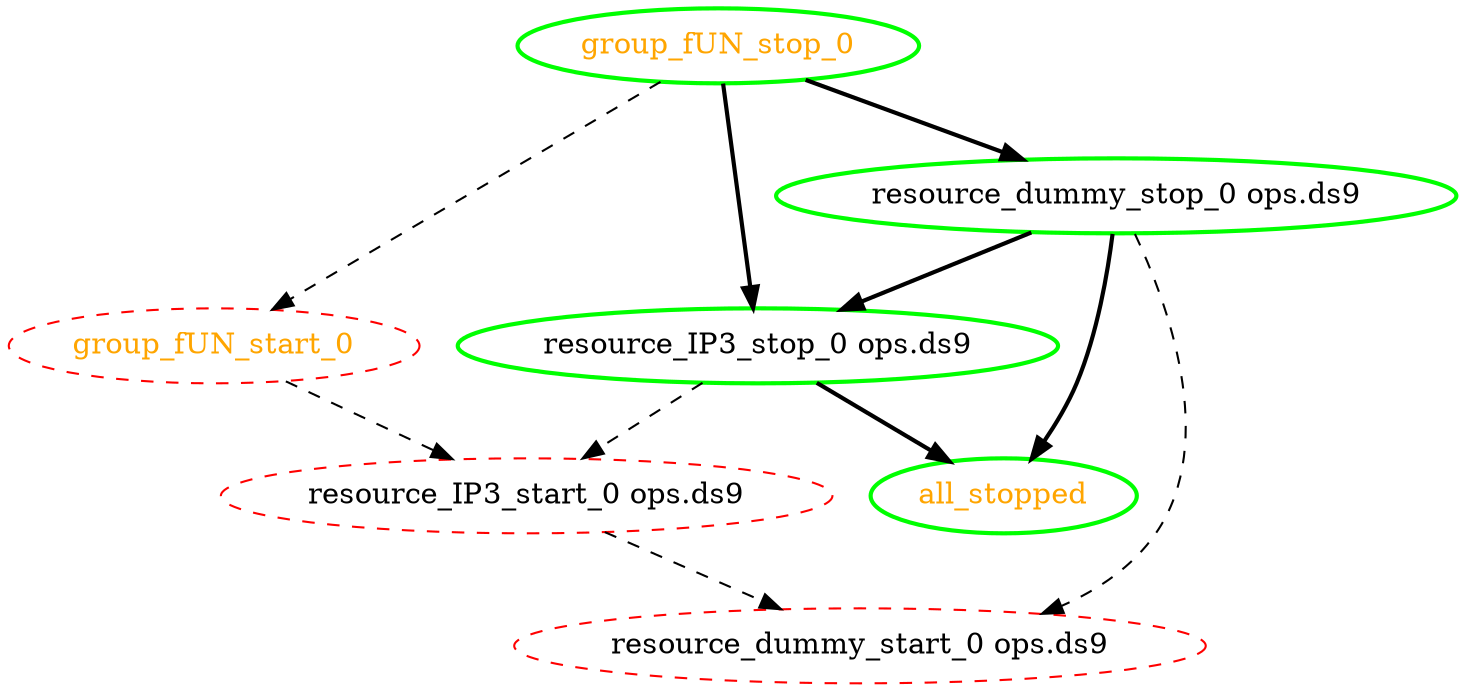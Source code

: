 digraph "g" {
"all_stopped" [ style=bold color="green" fontcolor="orange"  ]
"group_fUN_start_0" -> "resource_IP3_start_0 ops.ds9" [ style = dashed]
"group_fUN_start_0" [ style=dashed color="red" fontcolor="orange"  ]
"group_fUN_stop_0" -> "group_fUN_start_0" [ style = dashed]
"group_fUN_stop_0" -> "resource_IP3_stop_0 ops.ds9" [ style = bold]
"group_fUN_stop_0" -> "resource_dummy_stop_0 ops.ds9" [ style = bold]
"group_fUN_stop_0" [ style=bold color="green" fontcolor="orange"  ]
"resource_IP3_start_0 ops.ds9" -> "resource_dummy_start_0 ops.ds9" [ style = dashed]
"resource_IP3_start_0 ops.ds9" [ style=dashed color="red" fontcolor="black"  ]
"resource_IP3_stop_0 ops.ds9" -> "all_stopped" [ style = bold]
"resource_IP3_stop_0 ops.ds9" -> "resource_IP3_start_0 ops.ds9" [ style = dashed]
"resource_IP3_stop_0 ops.ds9" [ style=bold color="green" fontcolor="black"  ]
"resource_dummy_start_0 ops.ds9" [ style=dashed color="red" fontcolor="black"  ]
"resource_dummy_stop_0 ops.ds9" -> "all_stopped" [ style = bold]
"resource_dummy_stop_0 ops.ds9" -> "resource_IP3_stop_0 ops.ds9" [ style = bold]
"resource_dummy_stop_0 ops.ds9" -> "resource_dummy_start_0 ops.ds9" [ style = dashed]
"resource_dummy_stop_0 ops.ds9" [ style=bold color="green" fontcolor="black"  ]
}
